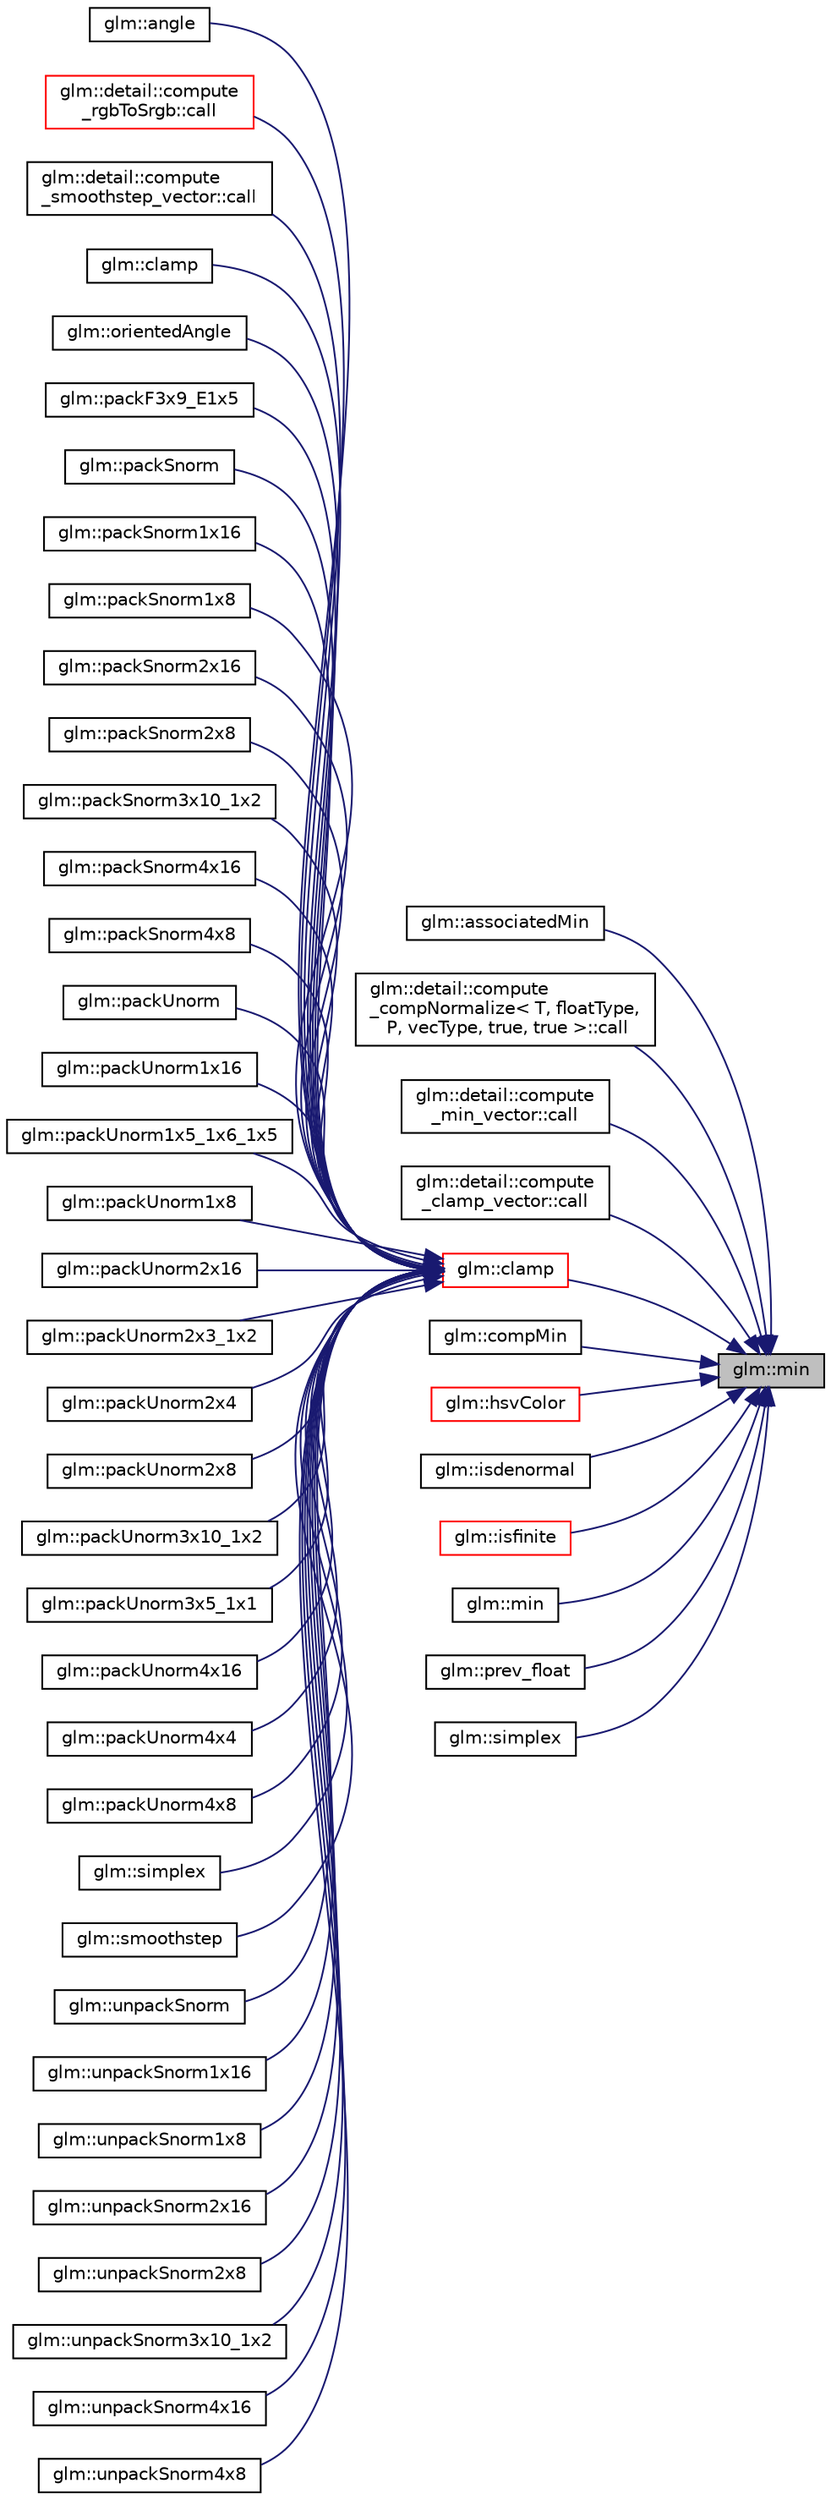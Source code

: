 digraph "glm::min"
{
 // LATEX_PDF_SIZE
  edge [fontname="Helvetica",fontsize="10",labelfontname="Helvetica",labelfontsize="10"];
  node [fontname="Helvetica",fontsize="10",shape=record];
  rankdir="RL";
  Node1 [label="glm::min",height=0.2,width=0.4,color="black", fillcolor="grey75", style="filled", fontcolor="black",tooltip=" "];
  Node1 -> Node2 [dir="back",color="midnightblue",fontsize="10",style="solid",fontname="Helvetica"];
  Node2 [label="glm::associatedMin",height=0.2,width=0.4,color="black", fillcolor="white", style="filled",URL="$group__gtx__associated__min__max.html#ga432224ebe2085eaa2b63a077ecbbbff6",tooltip=" "];
  Node1 -> Node3 [dir="back",color="midnightblue",fontsize="10",style="solid",fontname="Helvetica"];
  Node3 [label="glm::detail::compute\l_compNormalize\< T, floatType,\l P, vecType, true, true \>::call",height=0.2,width=0.4,color="black", fillcolor="white", style="filled",URL="$structglm_1_1detail_1_1compute__comp_normalize_3_01_t_00_01float_type_00_01_p_00_01vec_type_00_01true_00_01true_01_4.html#ac66a98ef82bfc3fa7c62fb6d9eaf5f46",tooltip=" "];
  Node1 -> Node4 [dir="back",color="midnightblue",fontsize="10",style="solid",fontname="Helvetica"];
  Node4 [label="glm::detail::compute\l_min_vector::call",height=0.2,width=0.4,color="black", fillcolor="white", style="filled",URL="$structglm_1_1detail_1_1compute__min__vector.html#adf7bbbad7f135247d5d573140c437881",tooltip=" "];
  Node1 -> Node5 [dir="back",color="midnightblue",fontsize="10",style="solid",fontname="Helvetica"];
  Node5 [label="glm::detail::compute\l_clamp_vector::call",height=0.2,width=0.4,color="black", fillcolor="white", style="filled",URL="$structglm_1_1detail_1_1compute__clamp__vector.html#ab2a4cd94a8457eec40e9cca5a576fe22",tooltip=" "];
  Node1 -> Node6 [dir="back",color="midnightblue",fontsize="10",style="solid",fontname="Helvetica"];
  Node6 [label="glm::clamp",height=0.2,width=0.4,color="red", fillcolor="white", style="filled",URL="$group__core__func__common.html#ga93bce26c7d80d30a62f5c508f8498a6c",tooltip=" "];
  Node6 -> Node7 [dir="back",color="midnightblue",fontsize="10",style="solid",fontname="Helvetica"];
  Node7 [label="glm::angle",height=0.2,width=0.4,color="black", fillcolor="white", style="filled",URL="$namespaceglm.html#a0634619b62db66fe6a4bd04da1feabea",tooltip=" "];
  Node6 -> Node8 [dir="back",color="midnightblue",fontsize="10",style="solid",fontname="Helvetica"];
  Node8 [label="glm::detail::compute\l_rgbToSrgb::call",height=0.2,width=0.4,color="red", fillcolor="white", style="filled",URL="$structglm_1_1detail_1_1compute__rgb_to_srgb.html#a641d15ac773c5b20ad9917ec0ea2974c",tooltip=" "];
  Node6 -> Node10 [dir="back",color="midnightblue",fontsize="10",style="solid",fontname="Helvetica"];
  Node10 [label="glm::detail::compute\l_smoothstep_vector::call",height=0.2,width=0.4,color="black", fillcolor="white", style="filled",URL="$structglm_1_1detail_1_1compute__smoothstep__vector.html#a73d7edc2631135b93a5855f4804b524e",tooltip=" "];
  Node6 -> Node11 [dir="back",color="midnightblue",fontsize="10",style="solid",fontname="Helvetica"];
  Node11 [label="glm::clamp",height=0.2,width=0.4,color="black", fillcolor="white", style="filled",URL="$namespaceglm.html#a60133991ee6051962489d4e30ee13417",tooltip=" "];
  Node6 -> Node12 [dir="back",color="midnightblue",fontsize="10",style="solid",fontname="Helvetica"];
  Node12 [label="glm::orientedAngle",height=0.2,width=0.4,color="black", fillcolor="white", style="filled",URL="$group__gtx__vector__angle.html#ga82a19d474be13c92c7b10caab42a5a72",tooltip=" "];
  Node6 -> Node13 [dir="back",color="midnightblue",fontsize="10",style="solid",fontname="Helvetica"];
  Node13 [label="glm::packF3x9_E1x5",height=0.2,width=0.4,color="black", fillcolor="white", style="filled",URL="$group__gtc__packing.html#ga0984f9598edc648d59a9643d9a61b121",tooltip=" "];
  Node6 -> Node14 [dir="back",color="midnightblue",fontsize="10",style="solid",fontname="Helvetica"];
  Node14 [label="glm::packSnorm",height=0.2,width=0.4,color="black", fillcolor="white", style="filled",URL="$group__gtc__packing.html#ga1be760860697db386b36513aeafe9d5e",tooltip=" "];
  Node6 -> Node15 [dir="back",color="midnightblue",fontsize="10",style="solid",fontname="Helvetica"];
  Node15 [label="glm::packSnorm1x16",height=0.2,width=0.4,color="black", fillcolor="white", style="filled",URL="$group__gtc__packing.html#gac29411d6c0f6ed0fe9f0396dfe92e0e8",tooltip=" "];
  Node6 -> Node16 [dir="back",color="midnightblue",fontsize="10",style="solid",fontname="Helvetica"];
  Node16 [label="glm::packSnorm1x8",height=0.2,width=0.4,color="black", fillcolor="white", style="filled",URL="$group__gtc__packing.html#ga26b6cd7a35c46c4b6a342f3b97b47423",tooltip=" "];
  Node6 -> Node17 [dir="back",color="midnightblue",fontsize="10",style="solid",fontname="Helvetica"];
  Node17 [label="glm::packSnorm2x16",height=0.2,width=0.4,color="black", fillcolor="white", style="filled",URL="$group__core__func__packing.html#ga0c8005de240d6c4ca3d16c7bee25c622",tooltip=" "];
  Node6 -> Node18 [dir="back",color="midnightblue",fontsize="10",style="solid",fontname="Helvetica"];
  Node18 [label="glm::packSnorm2x8",height=0.2,width=0.4,color="black", fillcolor="white", style="filled",URL="$group__gtc__packing.html#ga05d08a82923166ec7cd5d0e6154c9953",tooltip=" "];
  Node6 -> Node19 [dir="back",color="midnightblue",fontsize="10",style="solid",fontname="Helvetica"];
  Node19 [label="glm::packSnorm3x10_1x2",height=0.2,width=0.4,color="black", fillcolor="white", style="filled",URL="$group__gtc__packing.html#ga0d4157cec37c0312216a7be1cc92df54",tooltip=" "];
  Node6 -> Node20 [dir="back",color="midnightblue",fontsize="10",style="solid",fontname="Helvetica"];
  Node20 [label="glm::packSnorm4x16",height=0.2,width=0.4,color="black", fillcolor="white", style="filled",URL="$group__gtc__packing.html#ga9b237d7c66b7a71964e6d1f4dc06539f",tooltip=" "];
  Node6 -> Node21 [dir="back",color="midnightblue",fontsize="10",style="solid",fontname="Helvetica"];
  Node21 [label="glm::packSnorm4x8",height=0.2,width=0.4,color="black", fillcolor="white", style="filled",URL="$group__core__func__packing.html#gafcf25acc0d361c6c696a433aa5dfd16b",tooltip=" "];
  Node6 -> Node22 [dir="back",color="midnightblue",fontsize="10",style="solid",fontname="Helvetica"];
  Node22 [label="glm::packUnorm",height=0.2,width=0.4,color="black", fillcolor="white", style="filled",URL="$group__gtc__packing.html#gacb9a3df68172c1193c9d701a3fa4d88b",tooltip=" "];
  Node6 -> Node23 [dir="back",color="midnightblue",fontsize="10",style="solid",fontname="Helvetica"];
  Node23 [label="glm::packUnorm1x16",height=0.2,width=0.4,color="black", fillcolor="white", style="filled",URL="$group__gtc__packing.html#ga60c7d915f5653559ae02c2f79a8c5c1d",tooltip=" "];
  Node6 -> Node24 [dir="back",color="midnightblue",fontsize="10",style="solid",fontname="Helvetica"];
  Node24 [label="glm::packUnorm1x5_1x6_1x5",height=0.2,width=0.4,color="black", fillcolor="white", style="filled",URL="$group__gtc__packing.html#ga0fcb493167d540aca105d11df5c55503",tooltip=" "];
  Node6 -> Node25 [dir="back",color="midnightblue",fontsize="10",style="solid",fontname="Helvetica"];
  Node25 [label="glm::packUnorm1x8",height=0.2,width=0.4,color="black", fillcolor="white", style="filled",URL="$group__gtc__packing.html#ga2f9963e5d762b10085b280d3662017ba",tooltip=" "];
  Node6 -> Node26 [dir="back",color="midnightblue",fontsize="10",style="solid",fontname="Helvetica"];
  Node26 [label="glm::packUnorm2x16",height=0.2,width=0.4,color="black", fillcolor="white", style="filled",URL="$group__core__func__packing.html#ga0659ddaf09727551c7bf51655d2a65cf",tooltip=" "];
  Node6 -> Node27 [dir="back",color="midnightblue",fontsize="10",style="solid",fontname="Helvetica"];
  Node27 [label="glm::packUnorm2x3_1x2",height=0.2,width=0.4,color="black", fillcolor="white", style="filled",URL="$group__gtc__packing.html#ga0acca4eb99c300fe2edeef7ebd8fa08b",tooltip=" "];
  Node6 -> Node28 [dir="back",color="midnightblue",fontsize="10",style="solid",fontname="Helvetica"];
  Node28 [label="glm::packUnorm2x4",height=0.2,width=0.4,color="black", fillcolor="white", style="filled",URL="$group__gtc__packing.html#gad68eb2f848ba867192b8787998c0595a",tooltip=" "];
  Node6 -> Node29 [dir="back",color="midnightblue",fontsize="10",style="solid",fontname="Helvetica"];
  Node29 [label="glm::packUnorm2x8",height=0.2,width=0.4,color="black", fillcolor="white", style="filled",URL="$group__gtc__packing.html#ga833288fc0d4a79f19d0db75a6843bfe6",tooltip=" "];
  Node6 -> Node30 [dir="back",color="midnightblue",fontsize="10",style="solid",fontname="Helvetica"];
  Node30 [label="glm::packUnorm3x10_1x2",height=0.2,width=0.4,color="black", fillcolor="white", style="filled",URL="$group__gtc__packing.html#ga2cf2d11b40bd48639110456fd74c2e33",tooltip=" "];
  Node6 -> Node31 [dir="back",color="midnightblue",fontsize="10",style="solid",fontname="Helvetica"];
  Node31 [label="glm::packUnorm3x5_1x1",height=0.2,width=0.4,color="black", fillcolor="white", style="filled",URL="$group__gtc__packing.html#ga1b41375846ed66768da78ca299d8d010",tooltip=" "];
  Node6 -> Node32 [dir="back",color="midnightblue",fontsize="10",style="solid",fontname="Helvetica"];
  Node32 [label="glm::packUnorm4x16",height=0.2,width=0.4,color="black", fillcolor="white", style="filled",URL="$group__gtc__packing.html#gac561f06c908b7302537a8ef29fcb409e",tooltip=" "];
  Node6 -> Node33 [dir="back",color="midnightblue",fontsize="10",style="solid",fontname="Helvetica"];
  Node33 [label="glm::packUnorm4x4",height=0.2,width=0.4,color="black", fillcolor="white", style="filled",URL="$group__gtc__packing.html#gad493c9f130e91dd8a4b360b05dcea573",tooltip=" "];
  Node6 -> Node34 [dir="back",color="midnightblue",fontsize="10",style="solid",fontname="Helvetica"];
  Node34 [label="glm::packUnorm4x8",height=0.2,width=0.4,color="black", fillcolor="white", style="filled",URL="$group__core__func__packing.html#ga834ee9a9e73dcb0a7c1fc88143f3edb8",tooltip=" "];
  Node6 -> Node35 [dir="back",color="midnightblue",fontsize="10",style="solid",fontname="Helvetica"];
  Node35 [label="glm::simplex",height=0.2,width=0.4,color="black", fillcolor="white", style="filled",URL="$namespaceglm.html#a302e8f4466cd88ebd9581e67c8368254",tooltip=" "];
  Node6 -> Node36 [dir="back",color="midnightblue",fontsize="10",style="solid",fontname="Helvetica"];
  Node36 [label="glm::smoothstep",height=0.2,width=0.4,color="black", fillcolor="white", style="filled",URL="$group__core__func__common.html#ga562edf7eca082cc5b7a0aaf180436daf",tooltip=" "];
  Node6 -> Node37 [dir="back",color="midnightblue",fontsize="10",style="solid",fontname="Helvetica"];
  Node37 [label="glm::unpackSnorm",height=0.2,width=0.4,color="black", fillcolor="white", style="filled",URL="$group__gtc__packing.html#ga63eeec0d416e48462f341f4a7a9a45fe",tooltip=" "];
  Node6 -> Node38 [dir="back",color="midnightblue",fontsize="10",style="solid",fontname="Helvetica"];
  Node38 [label="glm::unpackSnorm1x16",height=0.2,width=0.4,color="black", fillcolor="white", style="filled",URL="$group__gtc__packing.html#ga246f451cebf590726324f7a283e3d65e",tooltip=" "];
  Node6 -> Node39 [dir="back",color="midnightblue",fontsize="10",style="solid",fontname="Helvetica"];
  Node39 [label="glm::unpackSnorm1x8",height=0.2,width=0.4,color="black", fillcolor="white", style="filled",URL="$group__gtc__packing.html#ga6f2bebf536fbf7c8b97d4b306bb3354e",tooltip=" "];
  Node6 -> Node40 [dir="back",color="midnightblue",fontsize="10",style="solid",fontname="Helvetica"];
  Node40 [label="glm::unpackSnorm2x16",height=0.2,width=0.4,color="black", fillcolor="white", style="filled",URL="$group__core__func__packing.html#gae5f30f599243df9525315edecae09a7f",tooltip=" "];
  Node6 -> Node41 [dir="back",color="midnightblue",fontsize="10",style="solid",fontname="Helvetica"];
  Node41 [label="glm::unpackSnorm2x8",height=0.2,width=0.4,color="black", fillcolor="white", style="filled",URL="$group__gtc__packing.html#ga27f30f0281b88e152b0895f5e2ead878",tooltip=" "];
  Node6 -> Node42 [dir="back",color="midnightblue",fontsize="10",style="solid",fontname="Helvetica"];
  Node42 [label="glm::unpackSnorm3x10_1x2",height=0.2,width=0.4,color="black", fillcolor="white", style="filled",URL="$group__gtc__packing.html#ga8b8bb827a3743ca553d8702d3e337101",tooltip=" "];
  Node6 -> Node43 [dir="back",color="midnightblue",fontsize="10",style="solid",fontname="Helvetica"];
  Node43 [label="glm::unpackSnorm4x16",height=0.2,width=0.4,color="black", fillcolor="white", style="filled",URL="$group__gtc__packing.html#ga1bfaa3f217fd7a4b6b9d3117ecb3fcac",tooltip=" "];
  Node6 -> Node44 [dir="back",color="midnightblue",fontsize="10",style="solid",fontname="Helvetica"];
  Node44 [label="glm::unpackSnorm4x8",height=0.2,width=0.4,color="black", fillcolor="white", style="filled",URL="$group__core__func__packing.html#ga4b18a0480e7260401d97f40cacd6bc36",tooltip=" "];
  Node1 -> Node51 [dir="back",color="midnightblue",fontsize="10",style="solid",fontname="Helvetica"];
  Node51 [label="glm::compMin",height=0.2,width=0.4,color="black", fillcolor="white", style="filled",URL="$namespaceglm.html#a1577bdcf5f8b76fb66296ac53fe77fa8",tooltip=" "];
  Node1 -> Node52 [dir="back",color="midnightblue",fontsize="10",style="solid",fontname="Helvetica"];
  Node52 [label="glm::hsvColor",height=0.2,width=0.4,color="red", fillcolor="white", style="filled",URL="$group__gtx__color__space.html#gae72039c00a7be2f03a3b94b37a54349a",tooltip=" "];
  Node1 -> Node58 [dir="back",color="midnightblue",fontsize="10",style="solid",fontname="Helvetica"];
  Node58 [label="glm::isdenormal",height=0.2,width=0.4,color="black", fillcolor="white", style="filled",URL="$namespaceglm.html#ae1eb587972c0a1c492f6c7026e34ca4f",tooltip=" "];
  Node1 -> Node59 [dir="back",color="midnightblue",fontsize="10",style="solid",fontname="Helvetica"];
  Node59 [label="glm::isfinite",height=0.2,width=0.4,color="red", fillcolor="white", style="filled",URL="$group__gtx__compatibility.html#gaf4b04dcd3526996d68c1bfe17bfc8657",tooltip="Test whether or not a scalar or each vector component is a finite value. (From GLM_GTX_compatibility)"];
  Node1 -> Node61 [dir="back",color="midnightblue",fontsize="10",style="solid",fontname="Helvetica"];
  Node61 [label="glm::min",height=0.2,width=0.4,color="black", fillcolor="white", style="filled",URL="$group__gtx__extented__min__max.html#ga713d3f9b3e76312c0d314e0c8611a6a6",tooltip=" "];
  Node1 -> Node62 [dir="back",color="midnightblue",fontsize="10",style="solid",fontname="Helvetica"];
  Node62 [label="glm::prev_float",height=0.2,width=0.4,color="black", fillcolor="white", style="filled",URL="$namespaceglm.html#a1fd407652d7ccfbe810674a2e5cbc8eb",tooltip=" "];
  Node1 -> Node63 [dir="back",color="midnightblue",fontsize="10",style="solid",fontname="Helvetica"];
  Node63 [label="glm::simplex",height=0.2,width=0.4,color="black", fillcolor="white", style="filled",URL="$namespaceglm.html#ad251ced23dfd0c991b7e06b5a398dfe5",tooltip=" "];
}
